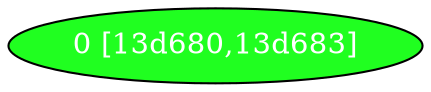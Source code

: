 diGraph libnss3{
	libnss3_0  [style=filled fillcolor="#20FF20" fontcolor="#ffffff" shape=oval label="0 [13d680,13d683]"]


}